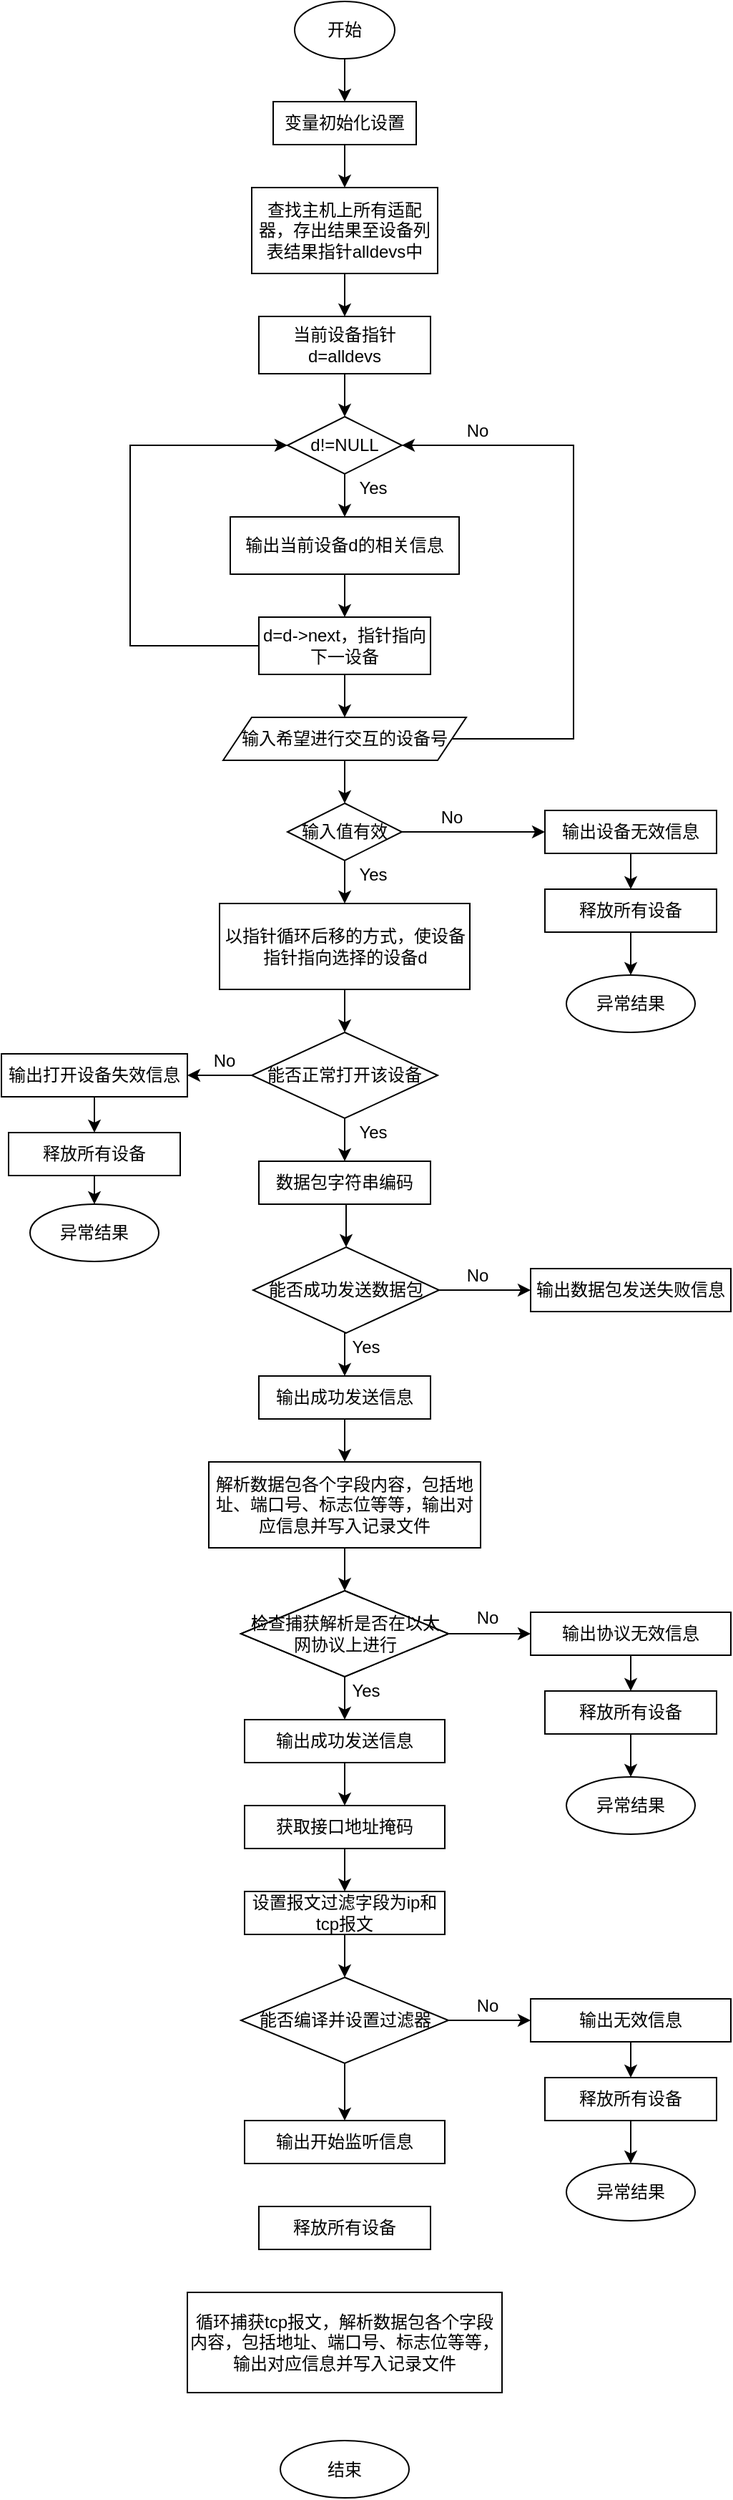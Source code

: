 <mxfile version="14.4.9" type="github">
  <diagram id="fZLvo1D3AqYPUqdrn0yn" name="Page-1">
    <mxGraphModel dx="712" dy="554" grid="1" gridSize="10" guides="1" tooltips="1" connect="1" arrows="1" fold="1" page="1" pageScale="1" pageWidth="827" pageHeight="1169" math="0" shadow="0">
      <root>
        <mxCell id="0" />
        <mxCell id="1" parent="0" />
        <mxCell id="Q4qoUgE7m_vt3V7XlYr6-44" style="edgeStyle=orthogonalEdgeStyle;rounded=0;orthogonalLoop=1;jettySize=auto;html=1;exitX=0.5;exitY=1;exitDx=0;exitDy=0;entryX=0.5;entryY=0;entryDx=0;entryDy=0;" edge="1" parent="1" source="Q4qoUgE7m_vt3V7XlYr6-1" target="Q4qoUgE7m_vt3V7XlYr6-2">
          <mxGeometry relative="1" as="geometry" />
        </mxCell>
        <mxCell id="Q4qoUgE7m_vt3V7XlYr6-1" value="开始" style="ellipse;whiteSpace=wrap;html=1;" vertex="1" parent="1">
          <mxGeometry x="245" y="30" width="70" height="40" as="geometry" />
        </mxCell>
        <mxCell id="Q4qoUgE7m_vt3V7XlYr6-45" style="edgeStyle=orthogonalEdgeStyle;rounded=0;orthogonalLoop=1;jettySize=auto;html=1;exitX=0.5;exitY=1;exitDx=0;exitDy=0;entryX=0.5;entryY=0;entryDx=0;entryDy=0;" edge="1" parent="1" source="Q4qoUgE7m_vt3V7XlYr6-2" target="Q4qoUgE7m_vt3V7XlYr6-3">
          <mxGeometry relative="1" as="geometry" />
        </mxCell>
        <mxCell id="Q4qoUgE7m_vt3V7XlYr6-2" value="变量初始化设置" style="rounded=0;whiteSpace=wrap;html=1;" vertex="1" parent="1">
          <mxGeometry x="230" y="100" width="100" height="30" as="geometry" />
        </mxCell>
        <mxCell id="Q4qoUgE7m_vt3V7XlYr6-46" style="edgeStyle=orthogonalEdgeStyle;rounded=0;orthogonalLoop=1;jettySize=auto;html=1;exitX=0.5;exitY=1;exitDx=0;exitDy=0;entryX=0.5;entryY=0;entryDx=0;entryDy=0;" edge="1" parent="1" source="Q4qoUgE7m_vt3V7XlYr6-3" target="Q4qoUgE7m_vt3V7XlYr6-4">
          <mxGeometry relative="1" as="geometry" />
        </mxCell>
        <mxCell id="Q4qoUgE7m_vt3V7XlYr6-3" value="查找主机上所有适配器，存出结果至设备列表结果指针alldevs中" style="rounded=0;whiteSpace=wrap;html=1;" vertex="1" parent="1">
          <mxGeometry x="215" y="160" width="130" height="60" as="geometry" />
        </mxCell>
        <mxCell id="Q4qoUgE7m_vt3V7XlYr6-47" style="edgeStyle=orthogonalEdgeStyle;rounded=0;orthogonalLoop=1;jettySize=auto;html=1;exitX=0.5;exitY=1;exitDx=0;exitDy=0;entryX=0.5;entryY=0;entryDx=0;entryDy=0;" edge="1" parent="1" source="Q4qoUgE7m_vt3V7XlYr6-4" target="Q4qoUgE7m_vt3V7XlYr6-5">
          <mxGeometry relative="1" as="geometry" />
        </mxCell>
        <mxCell id="Q4qoUgE7m_vt3V7XlYr6-4" value="当前设备指针d=alldevs" style="rounded=0;whiteSpace=wrap;html=1;" vertex="1" parent="1">
          <mxGeometry x="220" y="250" width="120" height="40" as="geometry" />
        </mxCell>
        <mxCell id="Q4qoUgE7m_vt3V7XlYr6-48" style="edgeStyle=orthogonalEdgeStyle;rounded=0;orthogonalLoop=1;jettySize=auto;html=1;exitX=0.5;exitY=1;exitDx=0;exitDy=0;entryX=0.5;entryY=0;entryDx=0;entryDy=0;" edge="1" parent="1" source="Q4qoUgE7m_vt3V7XlYr6-5" target="Q4qoUgE7m_vt3V7XlYr6-6">
          <mxGeometry relative="1" as="geometry" />
        </mxCell>
        <mxCell id="Q4qoUgE7m_vt3V7XlYr6-5" value="d!=NULL" style="rhombus;whiteSpace=wrap;html=1;" vertex="1" parent="1">
          <mxGeometry x="240" y="320" width="80" height="40" as="geometry" />
        </mxCell>
        <mxCell id="Q4qoUgE7m_vt3V7XlYr6-49" style="edgeStyle=orthogonalEdgeStyle;rounded=0;orthogonalLoop=1;jettySize=auto;html=1;exitX=0.5;exitY=1;exitDx=0;exitDy=0;entryX=0.5;entryY=0;entryDx=0;entryDy=0;" edge="1" parent="1" source="Q4qoUgE7m_vt3V7XlYr6-6" target="Q4qoUgE7m_vt3V7XlYr6-7">
          <mxGeometry relative="1" as="geometry" />
        </mxCell>
        <mxCell id="Q4qoUgE7m_vt3V7XlYr6-6" value="输出当前设备d的相关信息" style="rounded=0;whiteSpace=wrap;html=1;" vertex="1" parent="1">
          <mxGeometry x="200" y="390" width="160" height="40" as="geometry" />
        </mxCell>
        <mxCell id="Q4qoUgE7m_vt3V7XlYr6-50" style="edgeStyle=orthogonalEdgeStyle;rounded=0;orthogonalLoop=1;jettySize=auto;html=1;exitX=0.5;exitY=1;exitDx=0;exitDy=0;entryX=0.5;entryY=0;entryDx=0;entryDy=0;" edge="1" parent="1" source="Q4qoUgE7m_vt3V7XlYr6-7" target="Q4qoUgE7m_vt3V7XlYr6-8">
          <mxGeometry relative="1" as="geometry" />
        </mxCell>
        <mxCell id="Q4qoUgE7m_vt3V7XlYr6-56" style="edgeStyle=orthogonalEdgeStyle;rounded=0;orthogonalLoop=1;jettySize=auto;html=1;exitX=0;exitY=0.5;exitDx=0;exitDy=0;entryX=0;entryY=0.5;entryDx=0;entryDy=0;" edge="1" parent="1" source="Q4qoUgE7m_vt3V7XlYr6-7" target="Q4qoUgE7m_vt3V7XlYr6-5">
          <mxGeometry relative="1" as="geometry">
            <Array as="points">
              <mxPoint x="130" y="480" />
              <mxPoint x="130" y="340" />
            </Array>
          </mxGeometry>
        </mxCell>
        <mxCell id="Q4qoUgE7m_vt3V7XlYr6-7" value="d=d-&amp;gt;next，指针指向下一设备" style="rounded=0;whiteSpace=wrap;html=1;" vertex="1" parent="1">
          <mxGeometry x="220" y="460" width="120" height="40" as="geometry" />
        </mxCell>
        <mxCell id="Q4qoUgE7m_vt3V7XlYr6-51" style="edgeStyle=orthogonalEdgeStyle;rounded=0;orthogonalLoop=1;jettySize=auto;html=1;exitX=0.5;exitY=1;exitDx=0;exitDy=0;entryX=0.5;entryY=0;entryDx=0;entryDy=0;" edge="1" parent="1" source="Q4qoUgE7m_vt3V7XlYr6-8" target="Q4qoUgE7m_vt3V7XlYr6-9">
          <mxGeometry relative="1" as="geometry" />
        </mxCell>
        <mxCell id="Q4qoUgE7m_vt3V7XlYr6-53" style="edgeStyle=orthogonalEdgeStyle;rounded=0;orthogonalLoop=1;jettySize=auto;html=1;exitX=1;exitY=0.5;exitDx=0;exitDy=0;entryX=1;entryY=0.5;entryDx=0;entryDy=0;" edge="1" parent="1" source="Q4qoUgE7m_vt3V7XlYr6-8" target="Q4qoUgE7m_vt3V7XlYr6-5">
          <mxGeometry relative="1" as="geometry">
            <Array as="points">
              <mxPoint x="440" y="545" />
              <mxPoint x="440" y="340" />
            </Array>
          </mxGeometry>
        </mxCell>
        <mxCell id="Q4qoUgE7m_vt3V7XlYr6-8" value="输入希望进行交互的设备号" style="shape=parallelogram;perimeter=parallelogramPerimeter;whiteSpace=wrap;html=1;fixedSize=1;" vertex="1" parent="1">
          <mxGeometry x="195" y="530" width="170" height="30" as="geometry" />
        </mxCell>
        <mxCell id="Q4qoUgE7m_vt3V7XlYr6-52" style="edgeStyle=orthogonalEdgeStyle;rounded=0;orthogonalLoop=1;jettySize=auto;html=1;exitX=0.5;exitY=1;exitDx=0;exitDy=0;entryX=0.5;entryY=0;entryDx=0;entryDy=0;" edge="1" parent="1" source="Q4qoUgE7m_vt3V7XlYr6-9" target="Q4qoUgE7m_vt3V7XlYr6-13">
          <mxGeometry relative="1" as="geometry" />
        </mxCell>
        <mxCell id="Q4qoUgE7m_vt3V7XlYr6-57" style="edgeStyle=orthogonalEdgeStyle;rounded=0;orthogonalLoop=1;jettySize=auto;html=1;exitX=1;exitY=0.5;exitDx=0;exitDy=0;entryX=0;entryY=0.5;entryDx=0;entryDy=0;" edge="1" parent="1" source="Q4qoUgE7m_vt3V7XlYr6-9" target="Q4qoUgE7m_vt3V7XlYr6-10">
          <mxGeometry relative="1" as="geometry" />
        </mxCell>
        <mxCell id="Q4qoUgE7m_vt3V7XlYr6-9" value="输入值有效" style="rhombus;whiteSpace=wrap;html=1;" vertex="1" parent="1">
          <mxGeometry x="240" y="590" width="80" height="40" as="geometry" />
        </mxCell>
        <mxCell id="Q4qoUgE7m_vt3V7XlYr6-60" style="edgeStyle=orthogonalEdgeStyle;rounded=0;orthogonalLoop=1;jettySize=auto;html=1;exitX=0.5;exitY=1;exitDx=0;exitDy=0;entryX=0.5;entryY=0;entryDx=0;entryDy=0;" edge="1" parent="1" source="Q4qoUgE7m_vt3V7XlYr6-10" target="Q4qoUgE7m_vt3V7XlYr6-11">
          <mxGeometry relative="1" as="geometry" />
        </mxCell>
        <mxCell id="Q4qoUgE7m_vt3V7XlYr6-10" value="输出设备无效信息" style="rounded=0;whiteSpace=wrap;html=1;" vertex="1" parent="1">
          <mxGeometry x="420" y="595" width="120" height="30" as="geometry" />
        </mxCell>
        <mxCell id="Q4qoUgE7m_vt3V7XlYr6-61" style="edgeStyle=orthogonalEdgeStyle;rounded=0;orthogonalLoop=1;jettySize=auto;html=1;exitX=0.5;exitY=1;exitDx=0;exitDy=0;entryX=0.5;entryY=0;entryDx=0;entryDy=0;" edge="1" parent="1" source="Q4qoUgE7m_vt3V7XlYr6-11" target="Q4qoUgE7m_vt3V7XlYr6-12">
          <mxGeometry relative="1" as="geometry" />
        </mxCell>
        <mxCell id="Q4qoUgE7m_vt3V7XlYr6-11" value="释放所有设备" style="rounded=0;whiteSpace=wrap;html=1;" vertex="1" parent="1">
          <mxGeometry x="420" y="650" width="120" height="30" as="geometry" />
        </mxCell>
        <mxCell id="Q4qoUgE7m_vt3V7XlYr6-12" value="异常结果" style="ellipse;whiteSpace=wrap;html=1;" vertex="1" parent="1">
          <mxGeometry x="435" y="710" width="90" height="40" as="geometry" />
        </mxCell>
        <mxCell id="Q4qoUgE7m_vt3V7XlYr6-62" style="edgeStyle=orthogonalEdgeStyle;rounded=0;orthogonalLoop=1;jettySize=auto;html=1;exitX=0.5;exitY=1;exitDx=0;exitDy=0;entryX=0.5;entryY=0;entryDx=0;entryDy=0;" edge="1" parent="1" source="Q4qoUgE7m_vt3V7XlYr6-13" target="Q4qoUgE7m_vt3V7XlYr6-14">
          <mxGeometry relative="1" as="geometry" />
        </mxCell>
        <mxCell id="Q4qoUgE7m_vt3V7XlYr6-13" value="以指针循环后移的方式，使设备指针指向选择的设备d" style="rounded=0;whiteSpace=wrap;html=1;" vertex="1" parent="1">
          <mxGeometry x="192.5" y="660" width="175" height="60" as="geometry" />
        </mxCell>
        <mxCell id="Q4qoUgE7m_vt3V7XlYr6-63" style="edgeStyle=orthogonalEdgeStyle;rounded=0;orthogonalLoop=1;jettySize=auto;html=1;exitX=0.5;exitY=1;exitDx=0;exitDy=0;entryX=0.5;entryY=0;entryDx=0;entryDy=0;" edge="1" parent="1" source="Q4qoUgE7m_vt3V7XlYr6-14" target="Q4qoUgE7m_vt3V7XlYr6-18">
          <mxGeometry relative="1" as="geometry" />
        </mxCell>
        <mxCell id="Q4qoUgE7m_vt3V7XlYr6-64" style="edgeStyle=orthogonalEdgeStyle;rounded=0;orthogonalLoop=1;jettySize=auto;html=1;exitX=0;exitY=0.5;exitDx=0;exitDy=0;entryX=1;entryY=0.5;entryDx=0;entryDy=0;" edge="1" parent="1" source="Q4qoUgE7m_vt3V7XlYr6-14" target="Q4qoUgE7m_vt3V7XlYr6-15">
          <mxGeometry relative="1" as="geometry" />
        </mxCell>
        <mxCell id="Q4qoUgE7m_vt3V7XlYr6-14" value="能否正常打开该设备" style="rhombus;whiteSpace=wrap;html=1;" vertex="1" parent="1">
          <mxGeometry x="215" y="750" width="130" height="60" as="geometry" />
        </mxCell>
        <mxCell id="Q4qoUgE7m_vt3V7XlYr6-65" style="edgeStyle=orthogonalEdgeStyle;rounded=0;orthogonalLoop=1;jettySize=auto;html=1;exitX=0.5;exitY=1;exitDx=0;exitDy=0;entryX=0.5;entryY=0;entryDx=0;entryDy=0;" edge="1" parent="1" source="Q4qoUgE7m_vt3V7XlYr6-15" target="Q4qoUgE7m_vt3V7XlYr6-16">
          <mxGeometry relative="1" as="geometry" />
        </mxCell>
        <mxCell id="Q4qoUgE7m_vt3V7XlYr6-15" value="输出打开设备失效信息" style="rounded=0;whiteSpace=wrap;html=1;" vertex="1" parent="1">
          <mxGeometry x="40" y="765" width="130" height="30" as="geometry" />
        </mxCell>
        <mxCell id="Q4qoUgE7m_vt3V7XlYr6-66" style="edgeStyle=orthogonalEdgeStyle;rounded=0;orthogonalLoop=1;jettySize=auto;html=1;exitX=0.5;exitY=1;exitDx=0;exitDy=0;entryX=0.5;entryY=0;entryDx=0;entryDy=0;" edge="1" parent="1" source="Q4qoUgE7m_vt3V7XlYr6-16" target="Q4qoUgE7m_vt3V7XlYr6-17">
          <mxGeometry relative="1" as="geometry" />
        </mxCell>
        <mxCell id="Q4qoUgE7m_vt3V7XlYr6-16" value="释放所有设备" style="rounded=0;whiteSpace=wrap;html=1;" vertex="1" parent="1">
          <mxGeometry x="45" y="820" width="120" height="30" as="geometry" />
        </mxCell>
        <mxCell id="Q4qoUgE7m_vt3V7XlYr6-17" value="异常结果" style="ellipse;whiteSpace=wrap;html=1;" vertex="1" parent="1">
          <mxGeometry x="60" y="870" width="90" height="40" as="geometry" />
        </mxCell>
        <mxCell id="Q4qoUgE7m_vt3V7XlYr6-74" style="edgeStyle=orthogonalEdgeStyle;rounded=0;orthogonalLoop=1;jettySize=auto;html=1;exitX=0.5;exitY=1;exitDx=0;exitDy=0;entryX=0.5;entryY=0;entryDx=0;entryDy=0;" edge="1" parent="1" source="Q4qoUgE7m_vt3V7XlYr6-18" target="Q4qoUgE7m_vt3V7XlYr6-19">
          <mxGeometry relative="1" as="geometry" />
        </mxCell>
        <mxCell id="Q4qoUgE7m_vt3V7XlYr6-18" value="数据包字符串编码" style="rounded=0;whiteSpace=wrap;html=1;" vertex="1" parent="1">
          <mxGeometry x="220" y="840" width="120" height="30" as="geometry" />
        </mxCell>
        <mxCell id="Q4qoUgE7m_vt3V7XlYr6-75" style="edgeStyle=orthogonalEdgeStyle;rounded=0;orthogonalLoop=1;jettySize=auto;html=1;exitX=1;exitY=0.5;exitDx=0;exitDy=0;entryX=0;entryY=0.5;entryDx=0;entryDy=0;" edge="1" parent="1" source="Q4qoUgE7m_vt3V7XlYr6-19" target="Q4qoUgE7m_vt3V7XlYr6-21">
          <mxGeometry relative="1" as="geometry" />
        </mxCell>
        <mxCell id="Q4qoUgE7m_vt3V7XlYr6-76" style="edgeStyle=orthogonalEdgeStyle;rounded=0;orthogonalLoop=1;jettySize=auto;html=1;exitX=0.5;exitY=1;exitDx=0;exitDy=0;entryX=0.5;entryY=0;entryDx=0;entryDy=0;" edge="1" parent="1" source="Q4qoUgE7m_vt3V7XlYr6-19" target="Q4qoUgE7m_vt3V7XlYr6-20">
          <mxGeometry relative="1" as="geometry" />
        </mxCell>
        <mxCell id="Q4qoUgE7m_vt3V7XlYr6-19" value="能否成功发送数据包" style="rhombus;whiteSpace=wrap;html=1;" vertex="1" parent="1">
          <mxGeometry x="216" y="900" width="130" height="60" as="geometry" />
        </mxCell>
        <mxCell id="Q4qoUgE7m_vt3V7XlYr6-79" style="edgeStyle=orthogonalEdgeStyle;rounded=0;orthogonalLoop=1;jettySize=auto;html=1;exitX=0.5;exitY=1;exitDx=0;exitDy=0;entryX=0.5;entryY=0;entryDx=0;entryDy=0;" edge="1" parent="1" source="Q4qoUgE7m_vt3V7XlYr6-20" target="Q4qoUgE7m_vt3V7XlYr6-24">
          <mxGeometry relative="1" as="geometry" />
        </mxCell>
        <mxCell id="Q4qoUgE7m_vt3V7XlYr6-20" value="输出成功发送信息" style="rounded=0;whiteSpace=wrap;html=1;" vertex="1" parent="1">
          <mxGeometry x="220" y="990" width="120" height="30" as="geometry" />
        </mxCell>
        <mxCell id="Q4qoUgE7m_vt3V7XlYr6-21" value="输出数据包发送失败信息" style="rounded=0;whiteSpace=wrap;html=1;" vertex="1" parent="1">
          <mxGeometry x="410" y="915" width="140" height="30" as="geometry" />
        </mxCell>
        <mxCell id="Q4qoUgE7m_vt3V7XlYr6-80" style="edgeStyle=orthogonalEdgeStyle;rounded=0;orthogonalLoop=1;jettySize=auto;html=1;exitX=0.5;exitY=1;exitDx=0;exitDy=0;entryX=0.5;entryY=0;entryDx=0;entryDy=0;" edge="1" parent="1" source="Q4qoUgE7m_vt3V7XlYr6-24" target="Q4qoUgE7m_vt3V7XlYr6-32">
          <mxGeometry relative="1" as="geometry" />
        </mxCell>
        <mxCell id="Q4qoUgE7m_vt3V7XlYr6-24" value="解析数据包各个字段内容，包括地址、端口号、标志位等等，输出对应信息并写入记录文件" style="rounded=0;whiteSpace=wrap;html=1;" vertex="1" parent="1">
          <mxGeometry x="185" y="1050" width="190" height="60" as="geometry" />
        </mxCell>
        <mxCell id="Q4qoUgE7m_vt3V7XlYr6-25" value="检查捕获解析是否在以太网协议上进行" style="rhombus;whiteSpace=wrap;html=1;" vertex="1" parent="1">
          <mxGeometry x="207.5" y="1140" width="145" height="60" as="geometry" />
        </mxCell>
        <mxCell id="Q4qoUgE7m_vt3V7XlYr6-85" style="edgeStyle=orthogonalEdgeStyle;rounded=0;orthogonalLoop=1;jettySize=auto;html=1;exitX=0.5;exitY=1;exitDx=0;exitDy=0;entryX=0.5;entryY=0;entryDx=0;entryDy=0;" edge="1" parent="1" source="Q4qoUgE7m_vt3V7XlYr6-26" target="Q4qoUgE7m_vt3V7XlYr6-27">
          <mxGeometry relative="1" as="geometry" />
        </mxCell>
        <mxCell id="Q4qoUgE7m_vt3V7XlYr6-26" value="输出协议无效信息" style="rounded=0;whiteSpace=wrap;html=1;" vertex="1" parent="1">
          <mxGeometry x="410" y="1155" width="140" height="30" as="geometry" />
        </mxCell>
        <mxCell id="Q4qoUgE7m_vt3V7XlYr6-86" style="edgeStyle=orthogonalEdgeStyle;rounded=0;orthogonalLoop=1;jettySize=auto;html=1;exitX=0.5;exitY=1;exitDx=0;exitDy=0;entryX=0.5;entryY=0;entryDx=0;entryDy=0;" edge="1" parent="1" source="Q4qoUgE7m_vt3V7XlYr6-27" target="Q4qoUgE7m_vt3V7XlYr6-28">
          <mxGeometry relative="1" as="geometry" />
        </mxCell>
        <mxCell id="Q4qoUgE7m_vt3V7XlYr6-27" value="释放所有设备" style="rounded=0;whiteSpace=wrap;html=1;" vertex="1" parent="1">
          <mxGeometry x="420" y="1210" width="120" height="30" as="geometry" />
        </mxCell>
        <mxCell id="Q4qoUgE7m_vt3V7XlYr6-28" value="异常结果" style="ellipse;whiteSpace=wrap;html=1;" vertex="1" parent="1">
          <mxGeometry x="435" y="1270" width="90" height="40" as="geometry" />
        </mxCell>
        <mxCell id="Q4qoUgE7m_vt3V7XlYr6-87" style="edgeStyle=orthogonalEdgeStyle;rounded=0;orthogonalLoop=1;jettySize=auto;html=1;exitX=0.5;exitY=1;exitDx=0;exitDy=0;entryX=0.5;entryY=0;entryDx=0;entryDy=0;" edge="1" parent="1" source="Q4qoUgE7m_vt3V7XlYr6-29" target="Q4qoUgE7m_vt3V7XlYr6-30">
          <mxGeometry relative="1" as="geometry" />
        </mxCell>
        <mxCell id="Q4qoUgE7m_vt3V7XlYr6-29" value="输出成功发送信息" style="rounded=0;whiteSpace=wrap;html=1;" vertex="1" parent="1">
          <mxGeometry x="210" y="1230" width="140" height="30" as="geometry" />
        </mxCell>
        <mxCell id="Q4qoUgE7m_vt3V7XlYr6-88" style="edgeStyle=orthogonalEdgeStyle;rounded=0;orthogonalLoop=1;jettySize=auto;html=1;exitX=0.5;exitY=1;exitDx=0;exitDy=0;entryX=0.5;entryY=0;entryDx=0;entryDy=0;" edge="1" parent="1" source="Q4qoUgE7m_vt3V7XlYr6-30" target="Q4qoUgE7m_vt3V7XlYr6-31">
          <mxGeometry relative="1" as="geometry" />
        </mxCell>
        <mxCell id="Q4qoUgE7m_vt3V7XlYr6-30" value="获取接口地址掩码" style="rounded=0;whiteSpace=wrap;html=1;" vertex="1" parent="1">
          <mxGeometry x="210" y="1290" width="140" height="30" as="geometry" />
        </mxCell>
        <mxCell id="Q4qoUgE7m_vt3V7XlYr6-89" style="edgeStyle=orthogonalEdgeStyle;rounded=0;orthogonalLoop=1;jettySize=auto;html=1;exitX=0.5;exitY=1;exitDx=0;exitDy=0;entryX=0.5;entryY=0;entryDx=0;entryDy=0;" edge="1" parent="1" source="Q4qoUgE7m_vt3V7XlYr6-31" target="Q4qoUgE7m_vt3V7XlYr6-33">
          <mxGeometry relative="1" as="geometry" />
        </mxCell>
        <mxCell id="Q4qoUgE7m_vt3V7XlYr6-31" value="设置报文过滤字段为ip和tcp报文" style="rounded=0;whiteSpace=wrap;html=1;" vertex="1" parent="1">
          <mxGeometry x="210" y="1350" width="140" height="30" as="geometry" />
        </mxCell>
        <mxCell id="Q4qoUgE7m_vt3V7XlYr6-81" style="edgeStyle=orthogonalEdgeStyle;rounded=0;orthogonalLoop=1;jettySize=auto;html=1;exitX=1;exitY=0.5;exitDx=0;exitDy=0;entryX=0;entryY=0.5;entryDx=0;entryDy=0;" edge="1" parent="1" source="Q4qoUgE7m_vt3V7XlYr6-32" target="Q4qoUgE7m_vt3V7XlYr6-26">
          <mxGeometry relative="1" as="geometry" />
        </mxCell>
        <mxCell id="Q4qoUgE7m_vt3V7XlYr6-82" style="edgeStyle=orthogonalEdgeStyle;rounded=0;orthogonalLoop=1;jettySize=auto;html=1;exitX=0.5;exitY=1;exitDx=0;exitDy=0;entryX=0.5;entryY=0;entryDx=0;entryDy=0;" edge="1" parent="1" source="Q4qoUgE7m_vt3V7XlYr6-32" target="Q4qoUgE7m_vt3V7XlYr6-29">
          <mxGeometry relative="1" as="geometry" />
        </mxCell>
        <mxCell id="Q4qoUgE7m_vt3V7XlYr6-32" value="检查捕获解析是否在以太网协议上进行" style="rhombus;whiteSpace=wrap;html=1;" vertex="1" parent="1">
          <mxGeometry x="207.5" y="1140" width="145" height="60" as="geometry" />
        </mxCell>
        <mxCell id="Q4qoUgE7m_vt3V7XlYr6-90" style="edgeStyle=orthogonalEdgeStyle;rounded=0;orthogonalLoop=1;jettySize=auto;html=1;exitX=1;exitY=0.5;exitDx=0;exitDy=0;entryX=0;entryY=0.5;entryDx=0;entryDy=0;" edge="1" parent="1" source="Q4qoUgE7m_vt3V7XlYr6-33" target="Q4qoUgE7m_vt3V7XlYr6-34">
          <mxGeometry relative="1" as="geometry" />
        </mxCell>
        <mxCell id="Q4qoUgE7m_vt3V7XlYr6-91" style="edgeStyle=orthogonalEdgeStyle;rounded=0;orthogonalLoop=1;jettySize=auto;html=1;exitX=0.5;exitY=1;exitDx=0;exitDy=0;entryX=0.5;entryY=0;entryDx=0;entryDy=0;" edge="1" parent="1" source="Q4qoUgE7m_vt3V7XlYr6-33" target="Q4qoUgE7m_vt3V7XlYr6-37">
          <mxGeometry relative="1" as="geometry" />
        </mxCell>
        <mxCell id="Q4qoUgE7m_vt3V7XlYr6-33" value="能否编译并设置过滤器" style="rhombus;whiteSpace=wrap;html=1;" vertex="1" parent="1">
          <mxGeometry x="207.5" y="1410" width="145" height="60" as="geometry" />
        </mxCell>
        <mxCell id="Q4qoUgE7m_vt3V7XlYr6-92" style="edgeStyle=orthogonalEdgeStyle;rounded=0;orthogonalLoop=1;jettySize=auto;html=1;exitX=0.5;exitY=1;exitDx=0;exitDy=0;entryX=0.5;entryY=0;entryDx=0;entryDy=0;" edge="1" parent="1" source="Q4qoUgE7m_vt3V7XlYr6-34" target="Q4qoUgE7m_vt3V7XlYr6-35">
          <mxGeometry relative="1" as="geometry" />
        </mxCell>
        <mxCell id="Q4qoUgE7m_vt3V7XlYr6-34" value="输出无效信息" style="rounded=0;whiteSpace=wrap;html=1;" vertex="1" parent="1">
          <mxGeometry x="410" y="1425" width="140" height="30" as="geometry" />
        </mxCell>
        <mxCell id="Q4qoUgE7m_vt3V7XlYr6-93" style="edgeStyle=orthogonalEdgeStyle;rounded=0;orthogonalLoop=1;jettySize=auto;html=1;exitX=0.5;exitY=1;exitDx=0;exitDy=0;entryX=0.5;entryY=0;entryDx=0;entryDy=0;" edge="1" parent="1" source="Q4qoUgE7m_vt3V7XlYr6-35" target="Q4qoUgE7m_vt3V7XlYr6-36">
          <mxGeometry relative="1" as="geometry" />
        </mxCell>
        <mxCell id="Q4qoUgE7m_vt3V7XlYr6-35" value="释放所有设备" style="rounded=0;whiteSpace=wrap;html=1;" vertex="1" parent="1">
          <mxGeometry x="420" y="1480" width="120" height="30" as="geometry" />
        </mxCell>
        <mxCell id="Q4qoUgE7m_vt3V7XlYr6-36" value="异常结果" style="ellipse;whiteSpace=wrap;html=1;" vertex="1" parent="1">
          <mxGeometry x="435" y="1540" width="90" height="40" as="geometry" />
        </mxCell>
        <mxCell id="Q4qoUgE7m_vt3V7XlYr6-37" value="输出开始监听信息" style="rounded=0;whiteSpace=wrap;html=1;" vertex="1" parent="1">
          <mxGeometry x="210" y="1510" width="140" height="30" as="geometry" />
        </mxCell>
        <mxCell id="Q4qoUgE7m_vt3V7XlYr6-39" value="释放所有设备" style="rounded=0;whiteSpace=wrap;html=1;" vertex="1" parent="1">
          <mxGeometry x="220" y="1570" width="120" height="30" as="geometry" />
        </mxCell>
        <mxCell id="Q4qoUgE7m_vt3V7XlYr6-40" value="循环捕获tcp报文，解析数据包各个字段内容，包括地址、端口号、标志位等等，输出对应信息并写入记录文件" style="rounded=0;whiteSpace=wrap;html=1;" vertex="1" parent="1">
          <mxGeometry x="170" y="1630" width="220" height="70" as="geometry" />
        </mxCell>
        <mxCell id="Q4qoUgE7m_vt3V7XlYr6-41" value="结束" style="ellipse;whiteSpace=wrap;html=1;" vertex="1" parent="1">
          <mxGeometry x="235" y="1733.5" width="90" height="40" as="geometry" />
        </mxCell>
        <mxCell id="Q4qoUgE7m_vt3V7XlYr6-54" value="No" style="text;html=1;strokeColor=none;fillColor=none;align=center;verticalAlign=middle;whiteSpace=wrap;rounded=0;" vertex="1" parent="1">
          <mxGeometry x="352.5" y="320" width="40" height="20" as="geometry" />
        </mxCell>
        <mxCell id="Q4qoUgE7m_vt3V7XlYr6-55" value="Yes" style="text;html=1;strokeColor=none;fillColor=none;align=center;verticalAlign=middle;whiteSpace=wrap;rounded=0;" vertex="1" parent="1">
          <mxGeometry x="280" y="360" width="40" height="20" as="geometry" />
        </mxCell>
        <mxCell id="Q4qoUgE7m_vt3V7XlYr6-58" value="No" style="text;html=1;strokeColor=none;fillColor=none;align=center;verticalAlign=middle;whiteSpace=wrap;rounded=0;" vertex="1" parent="1">
          <mxGeometry x="335" y="590" width="40" height="20" as="geometry" />
        </mxCell>
        <mxCell id="Q4qoUgE7m_vt3V7XlYr6-59" value="Yes" style="text;html=1;strokeColor=none;fillColor=none;align=center;verticalAlign=middle;whiteSpace=wrap;rounded=0;" vertex="1" parent="1">
          <mxGeometry x="280" y="630" width="40" height="20" as="geometry" />
        </mxCell>
        <mxCell id="Q4qoUgE7m_vt3V7XlYr6-67" value="No" style="text;html=1;strokeColor=none;fillColor=none;align=center;verticalAlign=middle;whiteSpace=wrap;rounded=0;" vertex="1" parent="1">
          <mxGeometry x="176" y="760" width="40" height="20" as="geometry" />
        </mxCell>
        <mxCell id="Q4qoUgE7m_vt3V7XlYr6-73" value="Yes" style="text;html=1;strokeColor=none;fillColor=none;align=center;verticalAlign=middle;whiteSpace=wrap;rounded=0;" vertex="1" parent="1">
          <mxGeometry x="280" y="810" width="40" height="20" as="geometry" />
        </mxCell>
        <mxCell id="Q4qoUgE7m_vt3V7XlYr6-77" value="No" style="text;html=1;strokeColor=none;fillColor=none;align=center;verticalAlign=middle;whiteSpace=wrap;rounded=0;" vertex="1" parent="1">
          <mxGeometry x="352.5" y="910" width="40" height="20" as="geometry" />
        </mxCell>
        <mxCell id="Q4qoUgE7m_vt3V7XlYr6-78" value="Yes" style="text;html=1;strokeColor=none;fillColor=none;align=center;verticalAlign=middle;whiteSpace=wrap;rounded=0;" vertex="1" parent="1">
          <mxGeometry x="275" y="960" width="40" height="20" as="geometry" />
        </mxCell>
        <mxCell id="Q4qoUgE7m_vt3V7XlYr6-83" value="Yes" style="text;html=1;strokeColor=none;fillColor=none;align=center;verticalAlign=middle;whiteSpace=wrap;rounded=0;" vertex="1" parent="1">
          <mxGeometry x="275" y="1200" width="40" height="20" as="geometry" />
        </mxCell>
        <mxCell id="Q4qoUgE7m_vt3V7XlYr6-84" value="No" style="text;html=1;strokeColor=none;fillColor=none;align=center;verticalAlign=middle;whiteSpace=wrap;rounded=0;" vertex="1" parent="1">
          <mxGeometry x="360" y="1149" width="40" height="20" as="geometry" />
        </mxCell>
        <mxCell id="Q4qoUgE7m_vt3V7XlYr6-94" value="No" style="text;html=1;strokeColor=none;fillColor=none;align=center;verticalAlign=middle;whiteSpace=wrap;rounded=0;" vertex="1" parent="1">
          <mxGeometry x="360" y="1420" width="40" height="20" as="geometry" />
        </mxCell>
      </root>
    </mxGraphModel>
  </diagram>
</mxfile>
